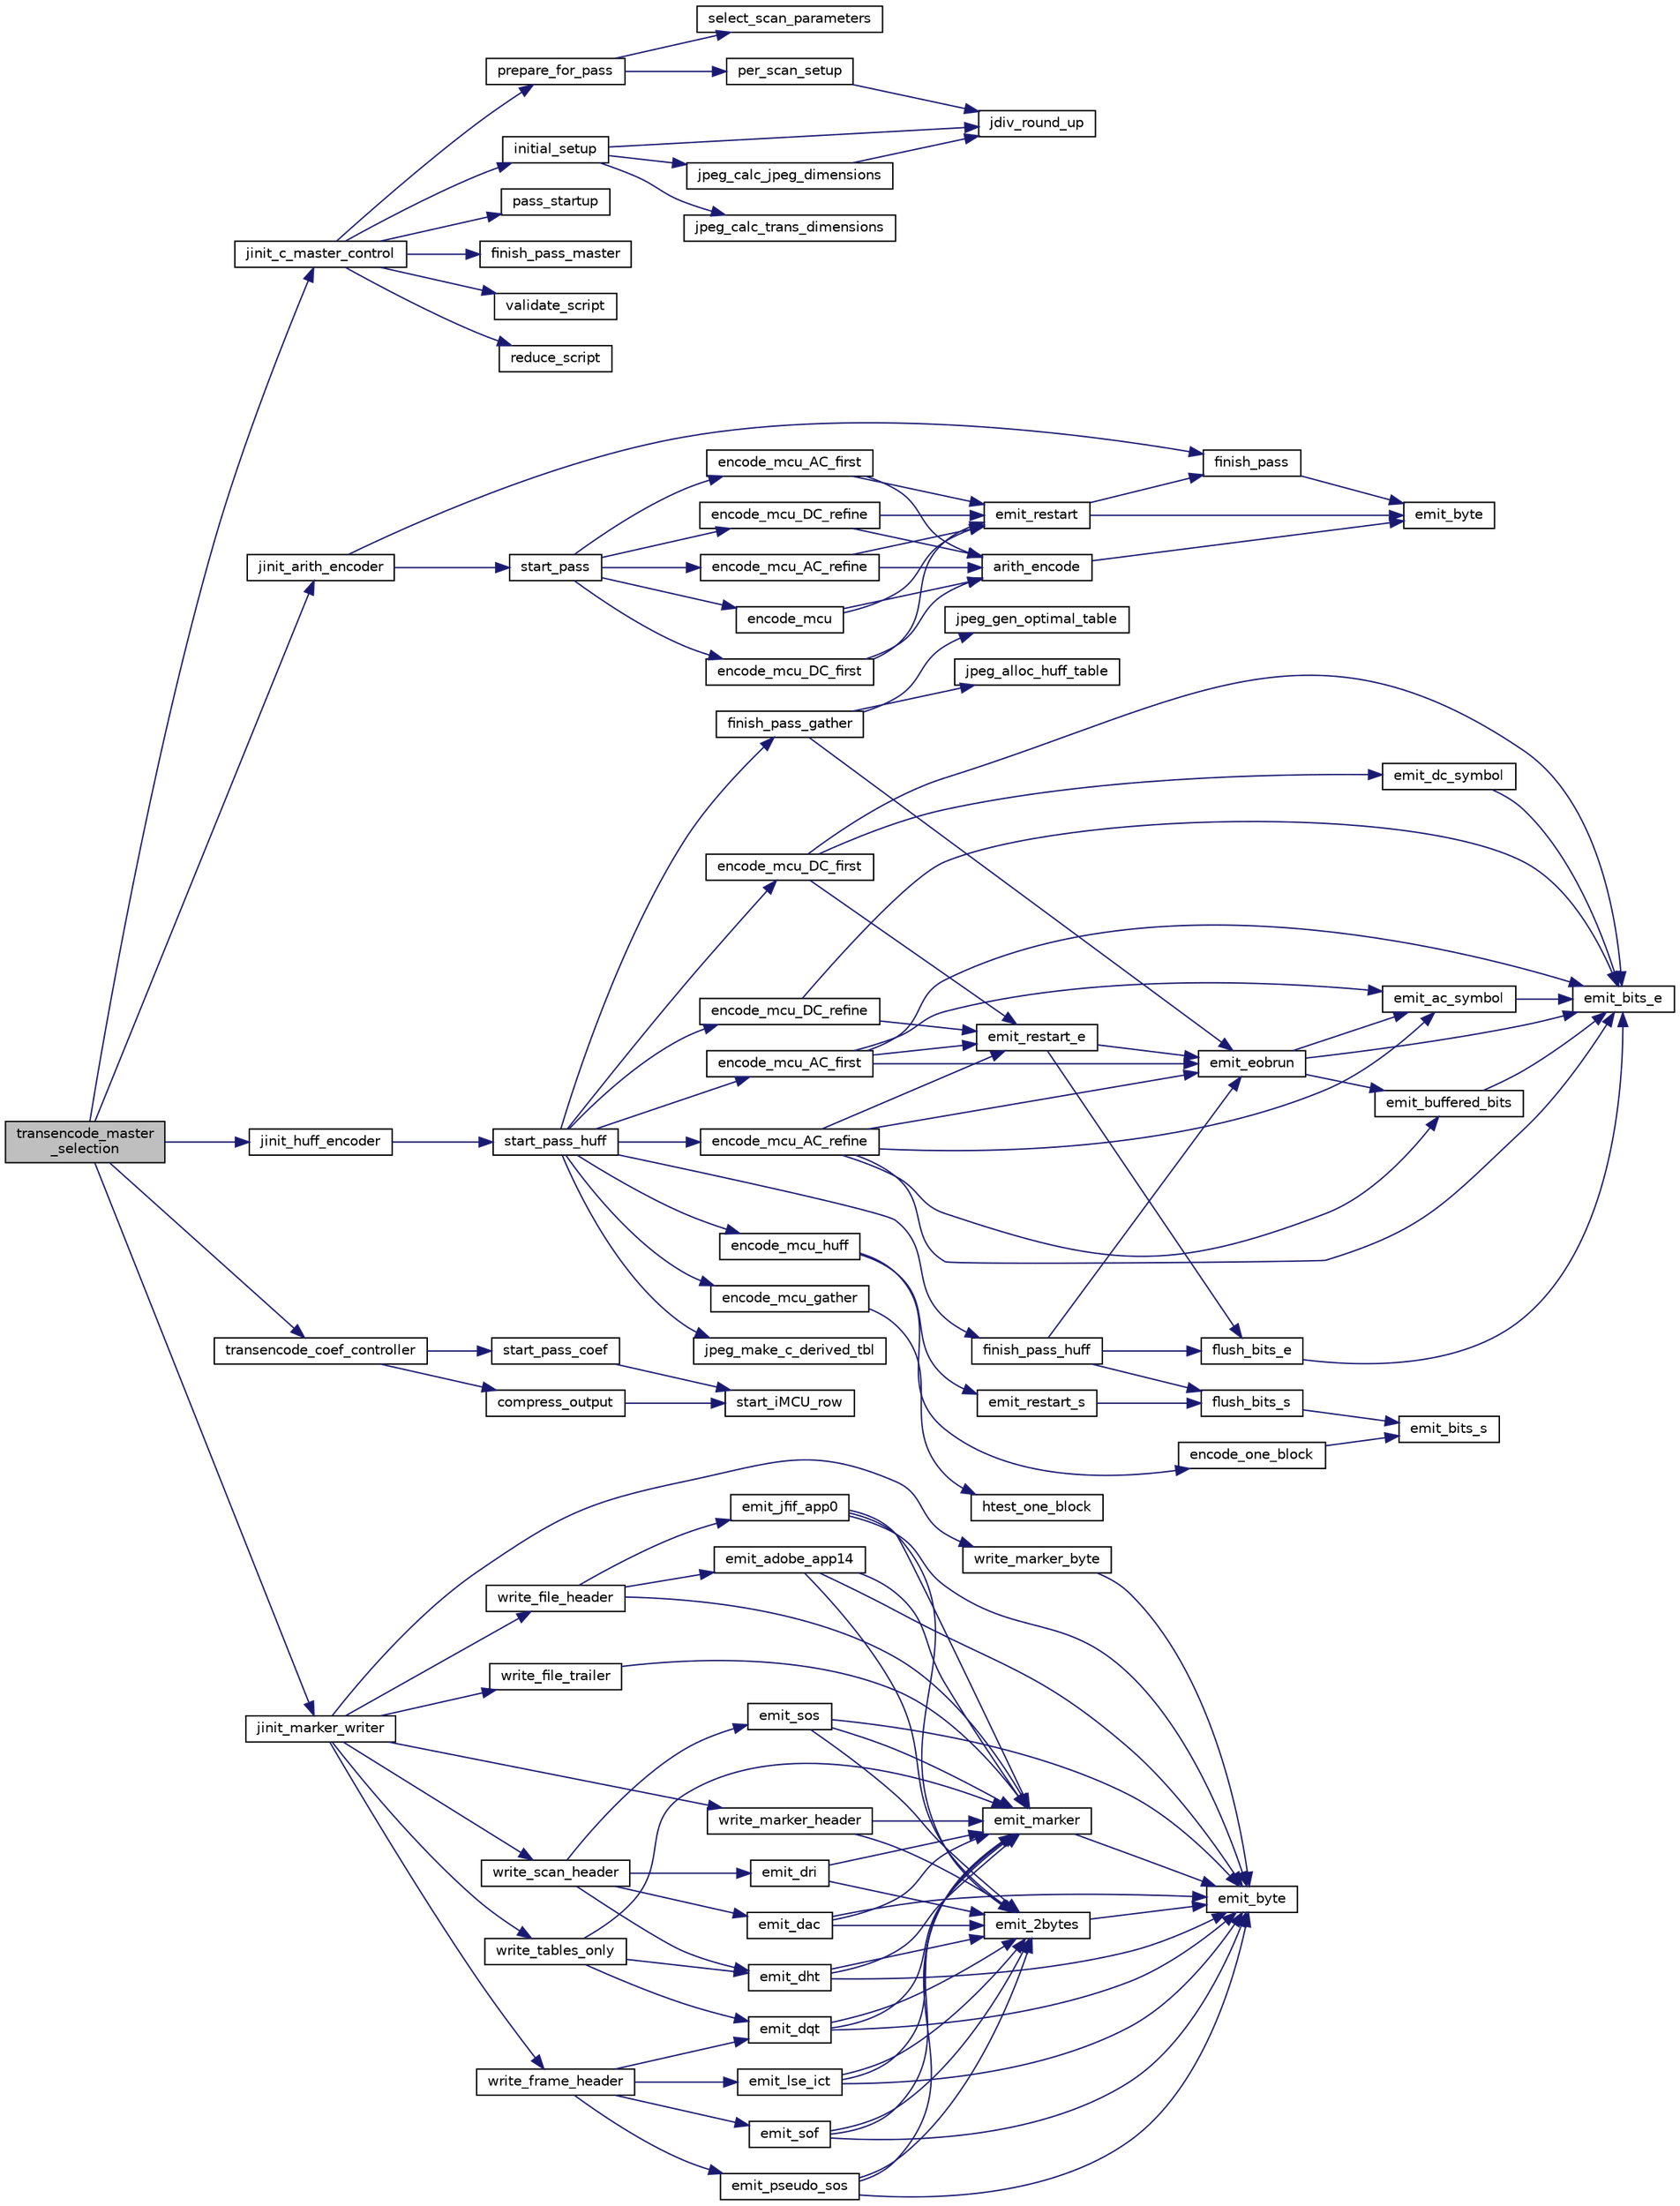 digraph "transencode_master_selection"
{
 // LATEX_PDF_SIZE
  bgcolor="transparent";
  edge [fontname="Helvetica",fontsize="10",labelfontname="Helvetica",labelfontsize="10"];
  node [fontname="Helvetica",fontsize="10",shape=record];
  rankdir="LR";
  Node47 [label="transencode_master\l_selection",height=0.2,width=0.4,color="black", fillcolor="grey75", style="filled", fontcolor="black",tooltip=" "];
  Node47 -> Node48 [color="midnightblue",fontsize="10",style="solid"];
  Node48 [label="jinit_c_master_control",height=0.2,width=0.4,color="black",URL="$jcmaster_8c.html#a7865042efd21561fa5b499d9c6391f23",tooltip=" "];
  Node48 -> Node49 [color="midnightblue",fontsize="10",style="solid"];
  Node49 [label="prepare_for_pass",height=0.2,width=0.4,color="black",URL="$jcmaster_8c.html#a811c02b8de42399196fc3e0eb08c40a5",tooltip=" "];
  Node49 -> Node50 [color="midnightblue",fontsize="10",style="solid"];
  Node50 [label="select_scan_parameters",height=0.2,width=0.4,color="black",URL="$jcmaster_8c.html#aab568aac0ff0ad142e3df2f2b99c4224",tooltip=" "];
  Node49 -> Node51 [color="midnightblue",fontsize="10",style="solid"];
  Node51 [label="per_scan_setup",height=0.2,width=0.4,color="black",URL="$jcmaster_8c.html#a4a7cf51fe0757cd82e68cc96cc61428d",tooltip=" "];
  Node51 -> Node52 [color="midnightblue",fontsize="10",style="solid"];
  Node52 [label="jdiv_round_up",height=0.2,width=0.4,color="black",URL="$jutils_8c.html#a0c5aa3b56cb24dd9ed819c8252c61b80",tooltip=" "];
  Node48 -> Node53 [color="midnightblue",fontsize="10",style="solid"];
  Node53 [label="pass_startup",height=0.2,width=0.4,color="black",URL="$jcmaster_8c.html#a41d1d2da456f1cd859c69823965becbc",tooltip=" "];
  Node48 -> Node54 [color="midnightblue",fontsize="10",style="solid"];
  Node54 [label="finish_pass_master",height=0.2,width=0.4,color="black",URL="$jcmaster_8c.html#aa75548e6f785499773df767d41ce076a",tooltip=" "];
  Node48 -> Node55 [color="midnightblue",fontsize="10",style="solid"];
  Node55 [label="initial_setup",height=0.2,width=0.4,color="black",URL="$jcmaster_8c.html#a09b58a08887213b998b54f94c020cef5",tooltip=" "];
  Node55 -> Node56 [color="midnightblue",fontsize="10",style="solid"];
  Node56 [label="jpeg_calc_trans_dimensions",height=0.2,width=0.4,color="black",URL="$jcmaster_8c.html#a4153ad942e383980b6f4f2308f202d88",tooltip=" "];
  Node55 -> Node57 [color="midnightblue",fontsize="10",style="solid"];
  Node57 [label="jpeg_calc_jpeg_dimensions",height=0.2,width=0.4,color="black",URL="$jcmaster_8c.html#ade8134ba6c9854560ad234017b1d1adf",tooltip=" "];
  Node57 -> Node52 [color="midnightblue",fontsize="10",style="solid"];
  Node55 -> Node52 [color="midnightblue",fontsize="10",style="solid"];
  Node48 -> Node58 [color="midnightblue",fontsize="10",style="solid"];
  Node58 [label="validate_script",height=0.2,width=0.4,color="black",URL="$jcmaster_8c.html#a93e3d1823947d2204352c77b61b6e465",tooltip=" "];
  Node48 -> Node59 [color="midnightblue",fontsize="10",style="solid"];
  Node59 [label="reduce_script",height=0.2,width=0.4,color="black",URL="$jcmaster_8c.html#a78fc8c0007716b0d12d4b3fd7a88ef65",tooltip=" "];
  Node47 -> Node60 [color="midnightblue",fontsize="10",style="solid"];
  Node60 [label="jinit_arith_encoder",height=0.2,width=0.4,color="black",URL="$jcarith_8c.html#a17d3b53787b355ba16ab464199cd812d",tooltip=" "];
  Node60 -> Node61 [color="midnightblue",fontsize="10",style="solid"];
  Node61 [label="start_pass",height=0.2,width=0.4,color="black",URL="$jcarith_8c.html#aa75d656ee648c5420caffe4714d822c8",tooltip=" "];
  Node61 -> Node62 [color="midnightblue",fontsize="10",style="solid"];
  Node62 [label="encode_mcu_DC_first",height=0.2,width=0.4,color="black",URL="$jcarith_8c.html#a2303fadff5a0fb6bdaa06eb03131d87e",tooltip=" "];
  Node62 -> Node63 [color="midnightblue",fontsize="10",style="solid"];
  Node63 [label="emit_restart",height=0.2,width=0.4,color="black",URL="$jcarith_8c.html#a02f7843fcfd54f5ce377bd8058dc084d",tooltip=" "];
  Node63 -> Node64 [color="midnightblue",fontsize="10",style="solid"];
  Node64 [label="finish_pass",height=0.2,width=0.4,color="black",URL="$jcarith_8c.html#a3098c13232c4cb8675f1f35a80aa5944",tooltip=" "];
  Node64 -> Node65 [color="midnightblue",fontsize="10",style="solid"];
  Node65 [label="emit_byte",height=0.2,width=0.4,color="black",URL="$jcarith_8c.html#ad249512cd18c00414c548a977a75a8f1",tooltip=" "];
  Node63 -> Node65 [color="midnightblue",fontsize="10",style="solid"];
  Node62 -> Node66 [color="midnightblue",fontsize="10",style="solid"];
  Node66 [label="arith_encode",height=0.2,width=0.4,color="black",URL="$jcarith_8c.html#af430a9c45f5f8022b6e57ce3feecbbb4",tooltip=" "];
  Node66 -> Node65 [color="midnightblue",fontsize="10",style="solid"];
  Node61 -> Node67 [color="midnightblue",fontsize="10",style="solid"];
  Node67 [label="encode_mcu_AC_first",height=0.2,width=0.4,color="black",URL="$jcarith_8c.html#a16f93bf9ad174d1e43f92a6844ba56f5",tooltip=" "];
  Node67 -> Node63 [color="midnightblue",fontsize="10",style="solid"];
  Node67 -> Node66 [color="midnightblue",fontsize="10",style="solid"];
  Node61 -> Node68 [color="midnightblue",fontsize="10",style="solid"];
  Node68 [label="encode_mcu_DC_refine",height=0.2,width=0.4,color="black",URL="$jcarith_8c.html#a668250087105455338e97ba0f612c700",tooltip=" "];
  Node68 -> Node63 [color="midnightblue",fontsize="10",style="solid"];
  Node68 -> Node66 [color="midnightblue",fontsize="10",style="solid"];
  Node61 -> Node69 [color="midnightblue",fontsize="10",style="solid"];
  Node69 [label="encode_mcu_AC_refine",height=0.2,width=0.4,color="black",URL="$jcarith_8c.html#af22cdbc60163714d02c04ed18d0fcc75",tooltip=" "];
  Node69 -> Node63 [color="midnightblue",fontsize="10",style="solid"];
  Node69 -> Node66 [color="midnightblue",fontsize="10",style="solid"];
  Node61 -> Node70 [color="midnightblue",fontsize="10",style="solid"];
  Node70 [label="encode_mcu",height=0.2,width=0.4,color="black",URL="$jcarith_8c.html#a72e97499e846635676b53db9977b4a5a",tooltip=" "];
  Node70 -> Node63 [color="midnightblue",fontsize="10",style="solid"];
  Node70 -> Node66 [color="midnightblue",fontsize="10",style="solid"];
  Node60 -> Node64 [color="midnightblue",fontsize="10",style="solid"];
  Node47 -> Node71 [color="midnightblue",fontsize="10",style="solid"];
  Node71 [label="jinit_huff_encoder",height=0.2,width=0.4,color="black",URL="$jchuff_8c.html#a77341cca2feceb164c104fdf8b79756b",tooltip=" "];
  Node71 -> Node72 [color="midnightblue",fontsize="10",style="solid"];
  Node72 [label="start_pass_huff",height=0.2,width=0.4,color="black",URL="$jchuff_8c.html#ae80a7c97813173a2069266702346eb9f",tooltip=" "];
  Node72 -> Node73 [color="midnightblue",fontsize="10",style="solid"];
  Node73 [label="finish_pass_gather",height=0.2,width=0.4,color="black",URL="$jchuff_8c.html#a92d1ffa5f916814234009ccd220ef6da",tooltip=" "];
  Node73 -> Node74 [color="midnightblue",fontsize="10",style="solid"];
  Node74 [label="emit_eobrun",height=0.2,width=0.4,color="black",URL="$jchuff_8c.html#abc3f63e0a0443dabc0b9a520f8e50292",tooltip=" "];
  Node74 -> Node75 [color="midnightblue",fontsize="10",style="solid"];
  Node75 [label="emit_ac_symbol",height=0.2,width=0.4,color="black",URL="$jchuff_8c.html#a07823ab39ef8578973b1bd8e09384350",tooltip=" "];
  Node75 -> Node76 [color="midnightblue",fontsize="10",style="solid"];
  Node76 [label="emit_bits_e",height=0.2,width=0.4,color="black",URL="$jchuff_8c.html#a944ee3875180fbb90badf7c2be7f369d",tooltip=" "];
  Node74 -> Node76 [color="midnightblue",fontsize="10",style="solid"];
  Node74 -> Node77 [color="midnightblue",fontsize="10",style="solid"];
  Node77 [label="emit_buffered_bits",height=0.2,width=0.4,color="black",URL="$jchuff_8c.html#ab4ebe43b6d989c78ef8f216f31c03abf",tooltip=" "];
  Node77 -> Node76 [color="midnightblue",fontsize="10",style="solid"];
  Node73 -> Node78 [color="midnightblue",fontsize="10",style="solid"];
  Node78 [label="jpeg_alloc_huff_table",height=0.2,width=0.4,color="black",URL="$jcomapi_8c.html#af6d023a98d48599258237efa5cc82abf",tooltip=" "];
  Node73 -> Node79 [color="midnightblue",fontsize="10",style="solid"];
  Node79 [label="jpeg_gen_optimal_table",height=0.2,width=0.4,color="black",URL="$jchuff_8c.html#a3f40436fc5d3ec20e1124b84e3256b93",tooltip=" "];
  Node72 -> Node80 [color="midnightblue",fontsize="10",style="solid"];
  Node80 [label="finish_pass_huff",height=0.2,width=0.4,color="black",URL="$jchuff_8c.html#ab0f7f271927d5e929992cc4b3af7b131",tooltip=" "];
  Node80 -> Node74 [color="midnightblue",fontsize="10",style="solid"];
  Node80 -> Node81 [color="midnightblue",fontsize="10",style="solid"];
  Node81 [label="flush_bits_e",height=0.2,width=0.4,color="black",URL="$jchuff_8c.html#abdbb7e0ce2efb140d6616e2d75d81fa8",tooltip=" "];
  Node81 -> Node76 [color="midnightblue",fontsize="10",style="solid"];
  Node80 -> Node82 [color="midnightblue",fontsize="10",style="solid"];
  Node82 [label="flush_bits_s",height=0.2,width=0.4,color="black",URL="$jchuff_8c.html#a9ebdfb0237e6c84aaa1f545d17fd7b9a",tooltip=" "];
  Node82 -> Node83 [color="midnightblue",fontsize="10",style="solid"];
  Node83 [label="emit_bits_s",height=0.2,width=0.4,color="black",URL="$jchuff_8c.html#a983ea6fc417f30e6f14df9c9401aa7d9",tooltip=" "];
  Node72 -> Node84 [color="midnightblue",fontsize="10",style="solid"];
  Node84 [label="encode_mcu_DC_first",height=0.2,width=0.4,color="black",URL="$jchuff_8c.html#a2303fadff5a0fb6bdaa06eb03131d87e",tooltip=" "];
  Node84 -> Node85 [color="midnightblue",fontsize="10",style="solid"];
  Node85 [label="emit_restart_e",height=0.2,width=0.4,color="black",URL="$jchuff_8c.html#a7888c7247d6425c291c2045cf3b84413",tooltip=" "];
  Node85 -> Node74 [color="midnightblue",fontsize="10",style="solid"];
  Node85 -> Node81 [color="midnightblue",fontsize="10",style="solid"];
  Node84 -> Node86 [color="midnightblue",fontsize="10",style="solid"];
  Node86 [label="emit_dc_symbol",height=0.2,width=0.4,color="black",URL="$jchuff_8c.html#aa484dfda1354fdf7945cf110dbf8e7ef",tooltip=" "];
  Node86 -> Node76 [color="midnightblue",fontsize="10",style="solid"];
  Node84 -> Node76 [color="midnightblue",fontsize="10",style="solid"];
  Node72 -> Node87 [color="midnightblue",fontsize="10",style="solid"];
  Node87 [label="encode_mcu_AC_first",height=0.2,width=0.4,color="black",URL="$jchuff_8c.html#a16f93bf9ad174d1e43f92a6844ba56f5",tooltip=" "];
  Node87 -> Node85 [color="midnightblue",fontsize="10",style="solid"];
  Node87 -> Node74 [color="midnightblue",fontsize="10",style="solid"];
  Node87 -> Node75 [color="midnightblue",fontsize="10",style="solid"];
  Node87 -> Node76 [color="midnightblue",fontsize="10",style="solid"];
  Node72 -> Node88 [color="midnightblue",fontsize="10",style="solid"];
  Node88 [label="encode_mcu_DC_refine",height=0.2,width=0.4,color="black",URL="$jchuff_8c.html#a668250087105455338e97ba0f612c700",tooltip=" "];
  Node88 -> Node85 [color="midnightblue",fontsize="10",style="solid"];
  Node88 -> Node76 [color="midnightblue",fontsize="10",style="solid"];
  Node72 -> Node89 [color="midnightblue",fontsize="10",style="solid"];
  Node89 [label="encode_mcu_AC_refine",height=0.2,width=0.4,color="black",URL="$jchuff_8c.html#af22cdbc60163714d02c04ed18d0fcc75",tooltip=" "];
  Node89 -> Node85 [color="midnightblue",fontsize="10",style="solid"];
  Node89 -> Node74 [color="midnightblue",fontsize="10",style="solid"];
  Node89 -> Node75 [color="midnightblue",fontsize="10",style="solid"];
  Node89 -> Node77 [color="midnightblue",fontsize="10",style="solid"];
  Node89 -> Node76 [color="midnightblue",fontsize="10",style="solid"];
  Node72 -> Node90 [color="midnightblue",fontsize="10",style="solid"];
  Node90 [label="encode_mcu_gather",height=0.2,width=0.4,color="black",URL="$jchuff_8c.html#a2d8ec90784ce5332ac0053b710d2059a",tooltip=" "];
  Node90 -> Node91 [color="midnightblue",fontsize="10",style="solid"];
  Node91 [label="htest_one_block",height=0.2,width=0.4,color="black",URL="$jchuff_8c.html#a047d325de5ab123028c4489c07c4db64",tooltip=" "];
  Node72 -> Node92 [color="midnightblue",fontsize="10",style="solid"];
  Node92 [label="encode_mcu_huff",height=0.2,width=0.4,color="black",URL="$jchuff_8c.html#a5f17abbb322e422572e38aba28612a65",tooltip=" "];
  Node92 -> Node93 [color="midnightblue",fontsize="10",style="solid"];
  Node93 [label="emit_restart_s",height=0.2,width=0.4,color="black",URL="$jchuff_8c.html#aecff50ce6a282e0621ac01cfcf8f1f4d",tooltip=" "];
  Node93 -> Node82 [color="midnightblue",fontsize="10",style="solid"];
  Node92 -> Node94 [color="midnightblue",fontsize="10",style="solid"];
  Node94 [label="encode_one_block",height=0.2,width=0.4,color="black",URL="$jchuff_8c.html#ace50da25851d39478557d1cc19365f21",tooltip=" "];
  Node94 -> Node83 [color="midnightblue",fontsize="10",style="solid"];
  Node72 -> Node95 [color="midnightblue",fontsize="10",style="solid"];
  Node95 [label="jpeg_make_c_derived_tbl",height=0.2,width=0.4,color="black",URL="$jchuff_8c.html#a6ba6c9dfe4c088663cdde4f09eaf11e8",tooltip=" "];
  Node47 -> Node96 [color="midnightblue",fontsize="10",style="solid"];
  Node96 [label="transencode_coef_controller",height=0.2,width=0.4,color="black",URL="$jctrans_8c.html#a2d0f2e62798045ee758674e9c73b64ff",tooltip=" "];
  Node96 -> Node97 [color="midnightblue",fontsize="10",style="solid"];
  Node97 [label="start_pass_coef",height=0.2,width=0.4,color="black",URL="$jctrans_8c.html#a20406feb4d5cefd170401ea1987f0e83",tooltip=" "];
  Node97 -> Node98 [color="midnightblue",fontsize="10",style="solid"];
  Node98 [label="start_iMCU_row",height=0.2,width=0.4,color="black",URL="$jctrans_8c.html#a36af8147c149ad95035fc08ff3012ef5",tooltip=" "];
  Node96 -> Node99 [color="midnightblue",fontsize="10",style="solid"];
  Node99 [label="compress_output",height=0.2,width=0.4,color="black",URL="$jctrans_8c.html#afeb2983cdfa6bbf70ad8e8c2242a6dd1",tooltip=" "];
  Node99 -> Node98 [color="midnightblue",fontsize="10",style="solid"];
  Node47 -> Node100 [color="midnightblue",fontsize="10",style="solid"];
  Node100 [label="jinit_marker_writer",height=0.2,width=0.4,color="black",URL="$jcmarker_8c.html#aa9195332f50b4cc182fa49c24abf9e22",tooltip=" "];
  Node100 -> Node101 [color="midnightblue",fontsize="10",style="solid"];
  Node101 [label="write_file_header",height=0.2,width=0.4,color="black",URL="$jcmarker_8c.html#a0a1af4c95150b6cc958ce4a04580800d",tooltip=" "];
  Node101 -> Node102 [color="midnightblue",fontsize="10",style="solid"];
  Node102 [label="emit_marker",height=0.2,width=0.4,color="black",URL="$jcmarker_8c.html#ac0f824579de49431507514270155e053",tooltip=" "];
  Node102 -> Node103 [color="midnightblue",fontsize="10",style="solid"];
  Node103 [label="emit_byte",height=0.2,width=0.4,color="black",URL="$jcmarker_8c.html#a08eca462b2b57f23ee007a57a39dbded",tooltip=" "];
  Node101 -> Node104 [color="midnightblue",fontsize="10",style="solid"];
  Node104 [label="emit_jfif_app0",height=0.2,width=0.4,color="black",URL="$jcmarker_8c.html#ad0957068cf43f1aa44ed160e1b411052",tooltip=" "];
  Node104 -> Node102 [color="midnightblue",fontsize="10",style="solid"];
  Node104 -> Node105 [color="midnightblue",fontsize="10",style="solid"];
  Node105 [label="emit_2bytes",height=0.2,width=0.4,color="black",URL="$jcmarker_8c.html#ab1f72cd7a3d8f4b5679ddc051e44ad17",tooltip=" "];
  Node105 -> Node103 [color="midnightblue",fontsize="10",style="solid"];
  Node104 -> Node103 [color="midnightblue",fontsize="10",style="solid"];
  Node101 -> Node106 [color="midnightblue",fontsize="10",style="solid"];
  Node106 [label="emit_adobe_app14",height=0.2,width=0.4,color="black",URL="$jcmarker_8c.html#a19ee6b6104b8026995037a20745879f6",tooltip=" "];
  Node106 -> Node102 [color="midnightblue",fontsize="10",style="solid"];
  Node106 -> Node105 [color="midnightblue",fontsize="10",style="solid"];
  Node106 -> Node103 [color="midnightblue",fontsize="10",style="solid"];
  Node100 -> Node107 [color="midnightblue",fontsize="10",style="solid"];
  Node107 [label="write_frame_header",height=0.2,width=0.4,color="black",URL="$jcmarker_8c.html#a3ca174ee750f1f7a7d703f49cece9734",tooltip=" "];
  Node107 -> Node108 [color="midnightblue",fontsize="10",style="solid"];
  Node108 [label="emit_dqt",height=0.2,width=0.4,color="black",URL="$jcmarker_8c.html#a6cc5e3a20e8bad4d24479574747cce64",tooltip=" "];
  Node108 -> Node102 [color="midnightblue",fontsize="10",style="solid"];
  Node108 -> Node105 [color="midnightblue",fontsize="10",style="solid"];
  Node108 -> Node103 [color="midnightblue",fontsize="10",style="solid"];
  Node107 -> Node109 [color="midnightblue",fontsize="10",style="solid"];
  Node109 [label="emit_sof",height=0.2,width=0.4,color="black",URL="$jcmarker_8c.html#a8bb5c40405a1291ecec9963ae578ea1b",tooltip=" "];
  Node109 -> Node102 [color="midnightblue",fontsize="10",style="solid"];
  Node109 -> Node105 [color="midnightblue",fontsize="10",style="solid"];
  Node109 -> Node103 [color="midnightblue",fontsize="10",style="solid"];
  Node107 -> Node110 [color="midnightblue",fontsize="10",style="solid"];
  Node110 [label="emit_lse_ict",height=0.2,width=0.4,color="black",URL="$jcmarker_8c.html#aeb3414e165d24b8d43e1adbc45144c1d",tooltip=" "];
  Node110 -> Node102 [color="midnightblue",fontsize="10",style="solid"];
  Node110 -> Node105 [color="midnightblue",fontsize="10",style="solid"];
  Node110 -> Node103 [color="midnightblue",fontsize="10",style="solid"];
  Node107 -> Node111 [color="midnightblue",fontsize="10",style="solid"];
  Node111 [label="emit_pseudo_sos",height=0.2,width=0.4,color="black",URL="$jcmarker_8c.html#a71e6a2ffc5e8ad85093f13e63e20245e",tooltip=" "];
  Node111 -> Node102 [color="midnightblue",fontsize="10",style="solid"];
  Node111 -> Node105 [color="midnightblue",fontsize="10",style="solid"];
  Node111 -> Node103 [color="midnightblue",fontsize="10",style="solid"];
  Node100 -> Node112 [color="midnightblue",fontsize="10",style="solid"];
  Node112 [label="write_scan_header",height=0.2,width=0.4,color="black",URL="$jcmarker_8c.html#ade06dd93aedf31146a4833c22b7bd57b",tooltip=" "];
  Node112 -> Node113 [color="midnightblue",fontsize="10",style="solid"];
  Node113 [label="emit_dac",height=0.2,width=0.4,color="black",URL="$jcmarker_8c.html#a92d70e6b832c43ede38ced054866a3cc",tooltip=" "];
  Node113 -> Node102 [color="midnightblue",fontsize="10",style="solid"];
  Node113 -> Node105 [color="midnightblue",fontsize="10",style="solid"];
  Node113 -> Node103 [color="midnightblue",fontsize="10",style="solid"];
  Node112 -> Node114 [color="midnightblue",fontsize="10",style="solid"];
  Node114 [label="emit_dht",height=0.2,width=0.4,color="black",URL="$jcmarker_8c.html#a839c33d6c5d9883577d83ce4cfcf88a6",tooltip=" "];
  Node114 -> Node102 [color="midnightblue",fontsize="10",style="solid"];
  Node114 -> Node105 [color="midnightblue",fontsize="10",style="solid"];
  Node114 -> Node103 [color="midnightblue",fontsize="10",style="solid"];
  Node112 -> Node115 [color="midnightblue",fontsize="10",style="solid"];
  Node115 [label="emit_dri",height=0.2,width=0.4,color="black",URL="$jcmarker_8c.html#a76c638a8685ee48aa414de476b5998d6",tooltip=" "];
  Node115 -> Node102 [color="midnightblue",fontsize="10",style="solid"];
  Node115 -> Node105 [color="midnightblue",fontsize="10",style="solid"];
  Node112 -> Node116 [color="midnightblue",fontsize="10",style="solid"];
  Node116 [label="emit_sos",height=0.2,width=0.4,color="black",URL="$jcmarker_8c.html#ae72bfcae96db1561502599d5e2fad2e1",tooltip=" "];
  Node116 -> Node102 [color="midnightblue",fontsize="10",style="solid"];
  Node116 -> Node105 [color="midnightblue",fontsize="10",style="solid"];
  Node116 -> Node103 [color="midnightblue",fontsize="10",style="solid"];
  Node100 -> Node117 [color="midnightblue",fontsize="10",style="solid"];
  Node117 [label="write_file_trailer",height=0.2,width=0.4,color="black",URL="$jcmarker_8c.html#ab695fb3ccfb33e10a7d80689cd08d166",tooltip=" "];
  Node117 -> Node102 [color="midnightblue",fontsize="10",style="solid"];
  Node100 -> Node118 [color="midnightblue",fontsize="10",style="solid"];
  Node118 [label="write_tables_only",height=0.2,width=0.4,color="black",URL="$jcmarker_8c.html#af5564bc6ecf1f982f588f18637c73906",tooltip=" "];
  Node118 -> Node102 [color="midnightblue",fontsize="10",style="solid"];
  Node118 -> Node108 [color="midnightblue",fontsize="10",style="solid"];
  Node118 -> Node114 [color="midnightblue",fontsize="10",style="solid"];
  Node100 -> Node119 [color="midnightblue",fontsize="10",style="solid"];
  Node119 [label="write_marker_header",height=0.2,width=0.4,color="black",URL="$jcmarker_8c.html#a8c03fbb86d90f4dddf41d4d7002ec881",tooltip=" "];
  Node119 -> Node102 [color="midnightblue",fontsize="10",style="solid"];
  Node119 -> Node105 [color="midnightblue",fontsize="10",style="solid"];
  Node100 -> Node120 [color="midnightblue",fontsize="10",style="solid"];
  Node120 [label="write_marker_byte",height=0.2,width=0.4,color="black",URL="$jcmarker_8c.html#a6cbd2d536978f7c91a0ff7f2580e1a52",tooltip=" "];
  Node120 -> Node103 [color="midnightblue",fontsize="10",style="solid"];
}
